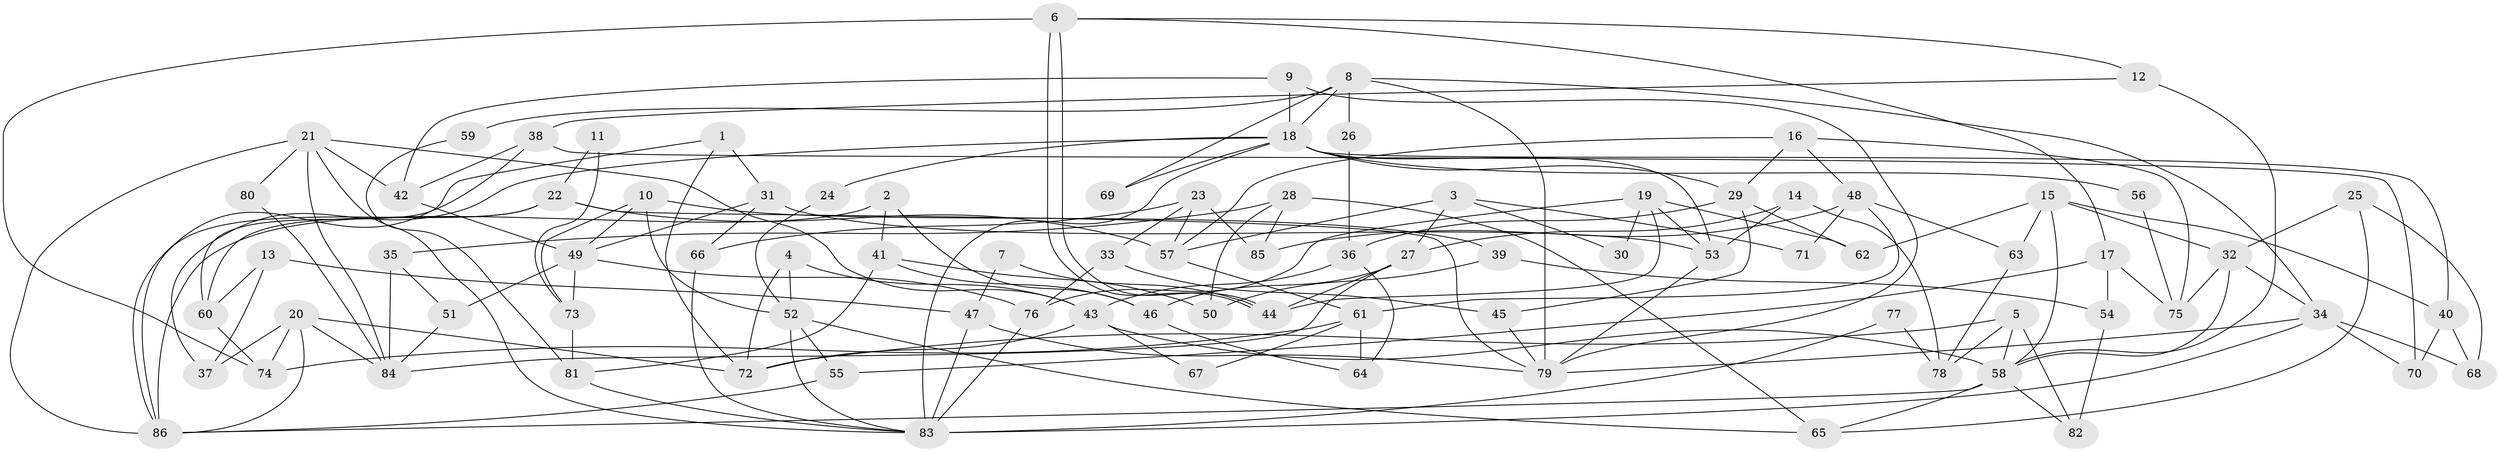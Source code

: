 // coarse degree distribution, {6: 0.11428571428571428, 4: 0.3142857142857143, 5: 0.2857142857142857, 3: 0.05714285714285714, 7: 0.05714285714285714, 11: 0.02857142857142857, 8: 0.08571428571428572, 15: 0.02857142857142857, 10: 0.02857142857142857}
// Generated by graph-tools (version 1.1) at 2025/36/03/04/25 23:36:59]
// undirected, 86 vertices, 172 edges
graph export_dot {
  node [color=gray90,style=filled];
  1;
  2;
  3;
  4;
  5;
  6;
  7;
  8;
  9;
  10;
  11;
  12;
  13;
  14;
  15;
  16;
  17;
  18;
  19;
  20;
  21;
  22;
  23;
  24;
  25;
  26;
  27;
  28;
  29;
  30;
  31;
  32;
  33;
  34;
  35;
  36;
  37;
  38;
  39;
  40;
  41;
  42;
  43;
  44;
  45;
  46;
  47;
  48;
  49;
  50;
  51;
  52;
  53;
  54;
  55;
  56;
  57;
  58;
  59;
  60;
  61;
  62;
  63;
  64;
  65;
  66;
  67;
  68;
  69;
  70;
  71;
  72;
  73;
  74;
  75;
  76;
  77;
  78;
  79;
  80;
  81;
  82;
  83;
  84;
  85;
  86;
  1 -- 72;
  1 -- 86;
  1 -- 31;
  2 -- 46;
  2 -- 86;
  2 -- 41;
  3 -- 27;
  3 -- 57;
  3 -- 30;
  3 -- 71;
  4 -- 43;
  4 -- 72;
  4 -- 52;
  5 -- 72;
  5 -- 58;
  5 -- 78;
  5 -- 82;
  6 -- 44;
  6 -- 44;
  6 -- 12;
  6 -- 17;
  6 -- 74;
  7 -- 44;
  7 -- 47;
  8 -- 79;
  8 -- 34;
  8 -- 18;
  8 -- 26;
  8 -- 59;
  8 -- 69;
  9 -- 79;
  9 -- 18;
  9 -- 42;
  10 -- 52;
  10 -- 49;
  10 -- 39;
  10 -- 73;
  11 -- 22;
  11 -- 73;
  12 -- 38;
  12 -- 58;
  13 -- 37;
  13 -- 60;
  13 -- 47;
  14 -- 27;
  14 -- 53;
  14 -- 78;
  15 -- 58;
  15 -- 32;
  15 -- 40;
  15 -- 62;
  15 -- 63;
  16 -- 75;
  16 -- 57;
  16 -- 29;
  16 -- 48;
  17 -- 55;
  17 -- 54;
  17 -- 75;
  18 -- 29;
  18 -- 24;
  18 -- 37;
  18 -- 40;
  18 -- 53;
  18 -- 56;
  18 -- 69;
  18 -- 83;
  19 -- 53;
  19 -- 76;
  19 -- 30;
  19 -- 44;
  19 -- 62;
  20 -- 84;
  20 -- 74;
  20 -- 37;
  20 -- 72;
  20 -- 86;
  21 -- 86;
  21 -- 42;
  21 -- 43;
  21 -- 80;
  21 -- 83;
  21 -- 84;
  22 -- 79;
  22 -- 86;
  22 -- 57;
  22 -- 60;
  23 -- 57;
  23 -- 33;
  23 -- 66;
  23 -- 85;
  24 -- 52;
  25 -- 68;
  25 -- 65;
  25 -- 32;
  26 -- 36;
  27 -- 44;
  27 -- 84;
  27 -- 46;
  28 -- 85;
  28 -- 50;
  28 -- 35;
  28 -- 65;
  29 -- 62;
  29 -- 36;
  29 -- 45;
  31 -- 66;
  31 -- 49;
  31 -- 53;
  32 -- 34;
  32 -- 58;
  32 -- 75;
  33 -- 76;
  33 -- 45;
  34 -- 83;
  34 -- 79;
  34 -- 68;
  34 -- 70;
  35 -- 51;
  35 -- 84;
  36 -- 43;
  36 -- 64;
  38 -- 60;
  38 -- 70;
  38 -- 42;
  39 -- 54;
  39 -- 50;
  40 -- 68;
  40 -- 70;
  41 -- 81;
  41 -- 46;
  41 -- 50;
  42 -- 49;
  43 -- 58;
  43 -- 67;
  43 -- 72;
  45 -- 79;
  46 -- 64;
  47 -- 83;
  47 -- 79;
  48 -- 63;
  48 -- 61;
  48 -- 71;
  48 -- 85;
  49 -- 51;
  49 -- 73;
  49 -- 76;
  51 -- 84;
  52 -- 83;
  52 -- 55;
  52 -- 65;
  53 -- 79;
  54 -- 82;
  55 -- 86;
  56 -- 75;
  57 -- 61;
  58 -- 65;
  58 -- 82;
  58 -- 86;
  59 -- 81;
  60 -- 74;
  61 -- 64;
  61 -- 67;
  61 -- 74;
  63 -- 78;
  66 -- 83;
  73 -- 81;
  76 -- 83;
  77 -- 83;
  77 -- 78;
  80 -- 84;
  81 -- 83;
}
